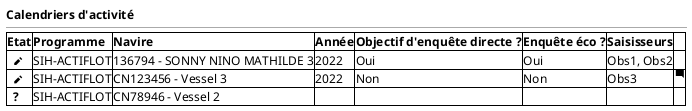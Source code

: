 @startsalt
{
  <b>Calendriers d'activité
  --
	{#

     <b>Etat | <b>Programme | <b>Navire   | <b>Année | <b>Objectif d'enquête directe ? | <b>Enquête éco ?|<b>Saisisseurs | .
     <b>  <&pencil> | SIH-ACTIFLOT | 136794 - SONNY NINO MATHILDE 3 | 2022 | Oui | Oui | Obs1, Obs2 | .
     <b>  <&pencil> | SIH-ACTIFLOT | CN123456 - Vessel 3 | 2022 | Non | Non | Obs3 | <&comment-square>
     <b>  ? | SIH-ACTIFLOT | CN78946 - Vessel 2 | . | . | . | .
    }

}
@endsalt